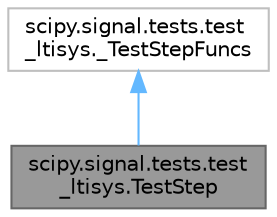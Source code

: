 digraph "scipy.signal.tests.test_ltisys.TestStep"
{
 // LATEX_PDF_SIZE
  bgcolor="transparent";
  edge [fontname=Helvetica,fontsize=10,labelfontname=Helvetica,labelfontsize=10];
  node [fontname=Helvetica,fontsize=10,shape=box,height=0.2,width=0.4];
  Node1 [id="Node000001",label="scipy.signal.tests.test\l_ltisys.TestStep",height=0.2,width=0.4,color="gray40", fillcolor="grey60", style="filled", fontcolor="black",tooltip=" "];
  Node2 -> Node1 [id="edge1_Node000001_Node000002",dir="back",color="steelblue1",style="solid",tooltip=" "];
  Node2 [id="Node000002",label="scipy.signal.tests.test\l_ltisys._TestStepFuncs",height=0.2,width=0.4,color="grey75", fillcolor="white", style="filled",URL="$db/d90/classscipy_1_1signal_1_1tests_1_1test__ltisys_1_1__TestStepFuncs.html",tooltip=" "];
}
